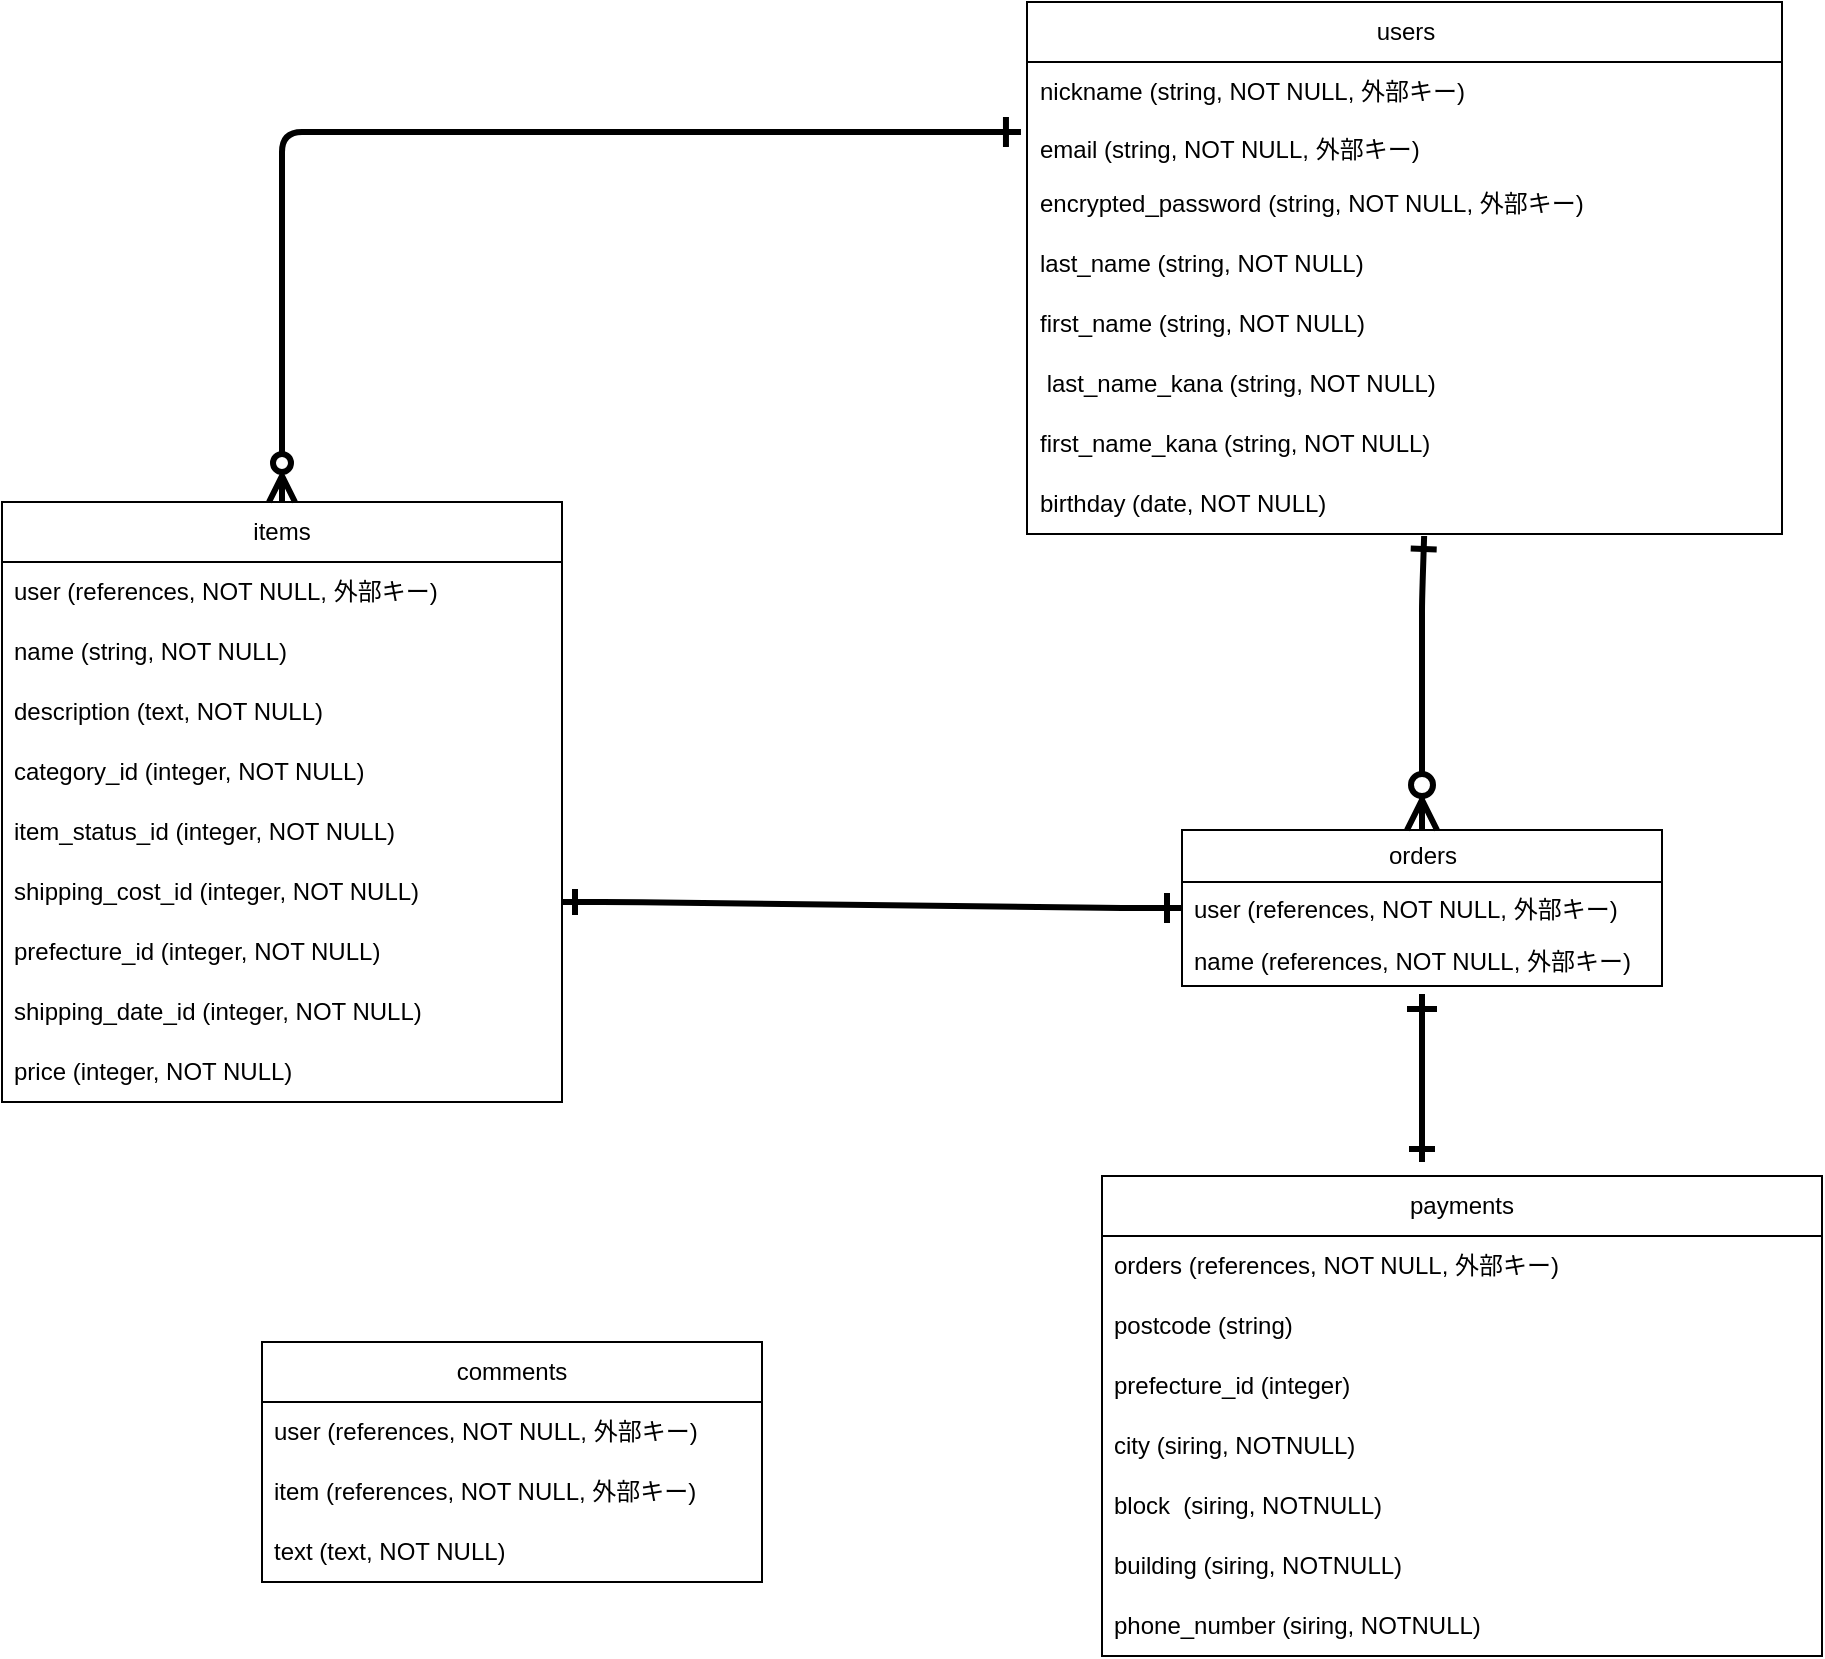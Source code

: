 <mxfile>
    <diagram id="5a1LgVwwA-kH3DEORj-y" name="ページ1">
        <mxGraphModel dx="749" dy="535" grid="1" gridSize="10" guides="1" tooltips="1" connect="1" arrows="1" fold="1" page="1" pageScale="1" pageWidth="1169" pageHeight="827" math="0" shadow="0">
            <root>
                <mxCell id="0"/>
                <mxCell id="1" parent="0"/>
                <mxCell id="5" value="users" style="swimlane;fontStyle=0;childLayout=stackLayout;horizontal=1;startSize=30;horizontalStack=0;resizeParent=1;resizeParentMax=0;resizeLast=0;collapsible=1;marginBottom=0;whiteSpace=wrap;html=1;" vertex="1" parent="1">
                    <mxGeometry x="562.5" width="377.5" height="266" as="geometry"/>
                </mxCell>
                <mxCell id="8" value="nickname (string, NOT NULL, 外部キー)" style="text;strokeColor=none;fillColor=none;align=left;verticalAlign=middle;spacingLeft=4;spacingRight=4;overflow=hidden;points=[[0,0.5],[1,0.5]];portConstraint=eastwest;rotatable=0;whiteSpace=wrap;html=1;" vertex="1" parent="5">
                    <mxGeometry y="30" width="377.5" height="30" as="geometry"/>
                </mxCell>
                <mxCell id="16" value="email&amp;nbsp;(string, NOT NULL, 外部キー)" style="text;strokeColor=none;fillColor=none;align=left;verticalAlign=top;spacingLeft=4;spacingRight=4;overflow=hidden;rotatable=0;points=[[0,0.5],[1,0.5]];portConstraint=eastwest;whiteSpace=wrap;html=1;" vertex="1" parent="5">
                    <mxGeometry y="60" width="377.5" height="26" as="geometry"/>
                </mxCell>
                <mxCell id="22" value="encrypted_password&amp;nbsp;(string, NOT NULL, 外部キー)" style="text;strokeColor=none;fillColor=none;align=left;verticalAlign=middle;spacingLeft=4;spacingRight=4;overflow=hidden;points=[[0,0.5],[1,0.5]];portConstraint=eastwest;rotatable=0;whiteSpace=wrap;html=1;" vertex="1" parent="5">
                    <mxGeometry y="86" width="377.5" height="30" as="geometry"/>
                </mxCell>
                <mxCell id="23" value="last_name&amp;nbsp;(string, NOT NULL)" style="text;strokeColor=none;fillColor=none;align=left;verticalAlign=middle;spacingLeft=4;spacingRight=4;overflow=hidden;points=[[0,0.5],[1,0.5]];portConstraint=eastwest;rotatable=0;whiteSpace=wrap;html=1;" vertex="1" parent="5">
                    <mxGeometry y="116" width="377.5" height="30" as="geometry"/>
                </mxCell>
                <mxCell id="25" value="first_name (string, NOT NULL)" style="text;strokeColor=none;fillColor=none;align=left;verticalAlign=middle;spacingLeft=4;spacingRight=4;overflow=hidden;points=[[0,0.5],[1,0.5]];portConstraint=eastwest;rotatable=0;whiteSpace=wrap;html=1;" vertex="1" parent="5">
                    <mxGeometry y="146" width="377.5" height="30" as="geometry"/>
                </mxCell>
                <mxCell id="26" value="&amp;nbsp;last_name_kana (string, NOT NULL)" style="text;strokeColor=none;fillColor=none;align=left;verticalAlign=middle;spacingLeft=4;spacingRight=4;overflow=hidden;points=[[0,0.5],[1,0.5]];portConstraint=eastwest;rotatable=0;whiteSpace=wrap;html=1;" vertex="1" parent="5">
                    <mxGeometry y="176" width="377.5" height="30" as="geometry"/>
                </mxCell>
                <mxCell id="27" value="first_name_kana (string, NOT NULL)" style="text;strokeColor=none;fillColor=none;align=left;verticalAlign=middle;spacingLeft=4;spacingRight=4;overflow=hidden;points=[[0,0.5],[1,0.5]];portConstraint=eastwest;rotatable=0;whiteSpace=wrap;html=1;" vertex="1" parent="5">
                    <mxGeometry y="206" width="377.5" height="30" as="geometry"/>
                </mxCell>
                <mxCell id="29" value="birthday (date, NOT NULL)" style="text;strokeColor=none;fillColor=none;align=left;verticalAlign=middle;spacingLeft=4;spacingRight=4;overflow=hidden;points=[[0,0.5],[1,0.5]];portConstraint=eastwest;rotatable=0;whiteSpace=wrap;html=1;" vertex="1" parent="5">
                    <mxGeometry y="236" width="377.5" height="30" as="geometry"/>
                </mxCell>
                <mxCell id="9" value="items" style="swimlane;fontStyle=0;childLayout=stackLayout;horizontal=1;startSize=30;horizontalStack=0;resizeParent=1;resizeParentMax=0;resizeLast=0;collapsible=1;marginBottom=0;whiteSpace=wrap;html=1;" vertex="1" parent="1">
                    <mxGeometry x="50" y="250" width="280" height="300" as="geometry"/>
                </mxCell>
                <mxCell id="10" value="user (references, NOT NULL, 外部キー)" style="text;strokeColor=none;fillColor=none;align=left;verticalAlign=middle;spacingLeft=4;spacingRight=4;overflow=hidden;points=[[0,0.5],[1,0.5]];portConstraint=eastwest;rotatable=0;whiteSpace=wrap;html=1;" vertex="1" parent="9">
                    <mxGeometry y="30" width="280" height="30" as="geometry"/>
                </mxCell>
                <mxCell id="11" value="name (string, NOT NULL)" style="text;strokeColor=none;fillColor=none;align=left;verticalAlign=middle;spacingLeft=4;spacingRight=4;overflow=hidden;points=[[0,0.5],[1,0.5]];portConstraint=eastwest;rotatable=0;whiteSpace=wrap;html=1;" vertex="1" parent="9">
                    <mxGeometry y="60" width="280" height="30" as="geometry"/>
                </mxCell>
                <mxCell id="12" value="description (text, NOT NULL)" style="text;strokeColor=none;fillColor=none;align=left;verticalAlign=middle;spacingLeft=4;spacingRight=4;overflow=hidden;points=[[0,0.5],[1,0.5]];portConstraint=eastwest;rotatable=0;whiteSpace=wrap;html=1;" vertex="1" parent="9">
                    <mxGeometry y="90" width="280" height="30" as="geometry"/>
                </mxCell>
                <mxCell id="39" value="category_id (integer, NOT NULL)" style="text;strokeColor=none;fillColor=none;align=left;verticalAlign=middle;spacingLeft=4;spacingRight=4;overflow=hidden;points=[[0,0.5],[1,0.5]];portConstraint=eastwest;rotatable=0;whiteSpace=wrap;html=1;" vertex="1" parent="9">
                    <mxGeometry y="120" width="280" height="30" as="geometry"/>
                </mxCell>
                <mxCell id="42" value="item_status_id&amp;nbsp;(integer, NOT NULL)" style="text;strokeColor=none;fillColor=none;align=left;verticalAlign=middle;spacingLeft=4;spacingRight=4;overflow=hidden;points=[[0,0.5],[1,0.5]];portConstraint=eastwest;rotatable=0;whiteSpace=wrap;html=1;" vertex="1" parent="9">
                    <mxGeometry y="150" width="280" height="30" as="geometry"/>
                </mxCell>
                <mxCell id="43" value="shipping_cost_id&amp;nbsp;(integer, NOT NULL)" style="text;strokeColor=none;fillColor=none;align=left;verticalAlign=middle;spacingLeft=4;spacingRight=4;overflow=hidden;points=[[0,0.5],[1,0.5]];portConstraint=eastwest;rotatable=0;whiteSpace=wrap;html=1;" vertex="1" parent="9">
                    <mxGeometry y="180" width="280" height="30" as="geometry"/>
                </mxCell>
                <mxCell id="41" value="prefecture_id&amp;nbsp;(integer, NOT NULL)" style="text;strokeColor=none;fillColor=none;align=left;verticalAlign=middle;spacingLeft=4;spacingRight=4;overflow=hidden;points=[[0,0.5],[1,0.5]];portConstraint=eastwest;rotatable=0;whiteSpace=wrap;html=1;" vertex="1" parent="9">
                    <mxGeometry y="210" width="280" height="30" as="geometry"/>
                </mxCell>
                <mxCell id="53" value="shipping_date_id&amp;nbsp;(integer, NOT NULL)" style="text;strokeColor=none;fillColor=none;align=left;verticalAlign=middle;spacingLeft=4;spacingRight=4;overflow=hidden;points=[[0,0.5],[1,0.5]];portConstraint=eastwest;rotatable=0;whiteSpace=wrap;html=1;" vertex="1" parent="9">
                    <mxGeometry y="240" width="280" height="30" as="geometry"/>
                </mxCell>
                <mxCell id="38" value="price&amp;nbsp;(integer, NOT NULL)" style="text;strokeColor=none;fillColor=none;align=left;verticalAlign=middle;spacingLeft=4;spacingRight=4;overflow=hidden;points=[[0,0.5],[1,0.5]];portConstraint=eastwest;rotatable=0;whiteSpace=wrap;html=1;" vertex="1" parent="9">
                    <mxGeometry y="270" width="280" height="30" as="geometry"/>
                </mxCell>
                <mxCell id="15" value="orders" style="swimlane;fontStyle=0;childLayout=stackLayout;horizontal=1;startSize=26;fillColor=none;horizontalStack=0;resizeParent=1;resizeParentMax=0;resizeLast=0;collapsible=1;marginBottom=0;html=1;" vertex="1" parent="1">
                    <mxGeometry x="640" y="414" width="240" height="78" as="geometry"/>
                </mxCell>
                <mxCell id="17" value="user (references, NOT NULL, 外部キー)" style="text;strokeColor=none;fillColor=none;align=left;verticalAlign=top;spacingLeft=4;spacingRight=4;overflow=hidden;rotatable=0;points=[[0,0.5],[1,0.5]];portConstraint=eastwest;whiteSpace=wrap;html=1;" vertex="1" parent="15">
                    <mxGeometry y="26" width="240" height="26" as="geometry"/>
                </mxCell>
                <mxCell id="18" value="name (references, NOT NULL, 外部キー)" style="text;strokeColor=none;fillColor=none;align=left;verticalAlign=top;spacingLeft=4;spacingRight=4;overflow=hidden;rotatable=0;points=[[0,0.5],[1,0.5]];portConstraint=eastwest;whiteSpace=wrap;html=1;" vertex="1" parent="15">
                    <mxGeometry y="52" width="240" height="26" as="geometry"/>
                </mxCell>
                <mxCell id="32" value="comments" style="swimlane;fontStyle=0;childLayout=stackLayout;horizontal=1;startSize=30;horizontalStack=0;resizeParent=1;resizeParentMax=0;resizeLast=0;collapsible=1;marginBottom=0;whiteSpace=wrap;html=1;" vertex="1" parent="1">
                    <mxGeometry x="180" y="670" width="250" height="120" as="geometry"/>
                </mxCell>
                <mxCell id="33" value="user (references, NOT NULL, 外部キー)" style="text;strokeColor=none;fillColor=none;align=left;verticalAlign=middle;spacingLeft=4;spacingRight=4;overflow=hidden;points=[[0,0.5],[1,0.5]];portConstraint=eastwest;rotatable=0;whiteSpace=wrap;html=1;" vertex="1" parent="32">
                    <mxGeometry y="30" width="250" height="30" as="geometry"/>
                </mxCell>
                <mxCell id="34" value="item (references, NOT NULL, 外部キー)" style="text;strokeColor=none;fillColor=none;align=left;verticalAlign=middle;spacingLeft=4;spacingRight=4;overflow=hidden;points=[[0,0.5],[1,0.5]];portConstraint=eastwest;rotatable=0;whiteSpace=wrap;html=1;" vertex="1" parent="32">
                    <mxGeometry y="60" width="250" height="30" as="geometry"/>
                </mxCell>
                <mxCell id="35" value="text (text, NOT NULL)" style="text;strokeColor=none;fillColor=none;align=left;verticalAlign=middle;spacingLeft=4;spacingRight=4;overflow=hidden;points=[[0,0.5],[1,0.5]];portConstraint=eastwest;rotatable=0;whiteSpace=wrap;html=1;" vertex="1" parent="32">
                    <mxGeometry y="90" width="250" height="30" as="geometry"/>
                </mxCell>
                <mxCell id="44" value="payments" style="swimlane;fontStyle=0;childLayout=stackLayout;horizontal=1;startSize=30;horizontalStack=0;resizeParent=1;resizeParentMax=0;resizeLast=0;collapsible=1;marginBottom=0;whiteSpace=wrap;html=1;" vertex="1" parent="1">
                    <mxGeometry x="600" y="587" width="360" height="240" as="geometry"/>
                </mxCell>
                <mxCell id="45" value="orders (references, NOT NULL, 外部キー)" style="text;strokeColor=none;fillColor=none;align=left;verticalAlign=middle;spacingLeft=4;spacingRight=4;overflow=hidden;points=[[0,0.5],[1,0.5]];portConstraint=eastwest;rotatable=0;whiteSpace=wrap;html=1;" vertex="1" parent="44">
                    <mxGeometry y="30" width="360" height="30" as="geometry"/>
                </mxCell>
                <mxCell id="50" value="postcode (string)" style="text;strokeColor=none;fillColor=none;align=left;verticalAlign=middle;spacingLeft=4;spacingRight=4;overflow=hidden;points=[[0,0.5],[1,0.5]];portConstraint=eastwest;rotatable=0;whiteSpace=wrap;html=1;" vertex="1" parent="44">
                    <mxGeometry y="60" width="360" height="30" as="geometry"/>
                </mxCell>
                <mxCell id="49" value="prefecture_id (integer)" style="text;strokeColor=none;fillColor=none;align=left;verticalAlign=middle;spacingLeft=4;spacingRight=4;overflow=hidden;points=[[0,0.5],[1,0.5]];portConstraint=eastwest;rotatable=0;whiteSpace=wrap;html=1;" vertex="1" parent="44">
                    <mxGeometry y="90" width="360" height="30" as="geometry"/>
                </mxCell>
                <mxCell id="46" value="city (siring, NOTNULL)" style="text;strokeColor=none;fillColor=none;align=left;verticalAlign=middle;spacingLeft=4;spacingRight=4;overflow=hidden;points=[[0,0.5],[1,0.5]];portConstraint=eastwest;rotatable=0;whiteSpace=wrap;html=1;" vertex="1" parent="44">
                    <mxGeometry y="120" width="360" height="30" as="geometry"/>
                </mxCell>
                <mxCell id="30" value="block&amp;nbsp;&amp;nbsp;(siring, NOTNULL)" style="text;strokeColor=none;fillColor=none;align=left;verticalAlign=middle;spacingLeft=4;spacingRight=4;overflow=hidden;points=[[0,0.5],[1,0.5]];portConstraint=eastwest;rotatable=0;whiteSpace=wrap;html=1;" vertex="1" parent="44">
                    <mxGeometry y="150" width="360" height="30" as="geometry"/>
                </mxCell>
                <mxCell id="31" value="building&amp;nbsp;(siring, NOTNULL)" style="text;strokeColor=none;fillColor=none;align=left;verticalAlign=middle;spacingLeft=4;spacingRight=4;overflow=hidden;points=[[0,0.5],[1,0.5]];portConstraint=eastwest;rotatable=0;whiteSpace=wrap;html=1;" vertex="1" parent="44">
                    <mxGeometry y="180" width="360" height="30" as="geometry"/>
                </mxCell>
                <mxCell id="47" value="phone_number&amp;nbsp;(siring, NOTNULL)" style="text;strokeColor=none;fillColor=none;align=left;verticalAlign=middle;spacingLeft=4;spacingRight=4;overflow=hidden;points=[[0,0.5],[1,0.5]];portConstraint=eastwest;rotatable=0;whiteSpace=wrap;html=1;" vertex="1" parent="44">
                    <mxGeometry y="210" width="360" height="30" as="geometry"/>
                </mxCell>
                <mxCell id="68" value="" style="edgeStyle=entityRelationEdgeStyle;fontSize=12;html=1;endArrow=ERone;endFill=1;startSize=9;endSize=11;targetPerimeterSpacing=0;startArrow=ERone;startFill=0;entryX=0;entryY=0.5;entryDx=0;entryDy=0;strokeWidth=3;" edge="1" parent="1" target="17">
                    <mxGeometry width="100" height="100" relative="1" as="geometry">
                        <mxPoint x="330" y="450" as="sourcePoint"/>
                        <mxPoint x="364" y="230" as="targetPoint"/>
                    </mxGeometry>
                </mxCell>
                <mxCell id="77" value="" style="edgeStyle=orthogonalEdgeStyle;fontSize=12;html=1;endArrow=ERone;endFill=1;strokeWidth=3;startSize=9;endSize=11;targetPerimeterSpacing=0;exitX=0.5;exitY=0;exitDx=0;exitDy=0;entryX=-0.008;entryY=0.192;entryDx=0;entryDy=0;entryPerimeter=0;startArrow=ERzeroToMany;startFill=0;" edge="1" parent="1" source="9" target="16">
                    <mxGeometry width="100" height="100" relative="1" as="geometry">
                        <mxPoint x="260" y="180" as="sourcePoint"/>
                        <mxPoint x="550" y="80" as="targetPoint"/>
                    </mxGeometry>
                </mxCell>
                <mxCell id="79" value="" style="fontSize=12;html=1;endArrow=ERzeroToMany;startArrow=ERone;strokeWidth=3;startSize=9;endSize=11;targetPerimeterSpacing=0;entryX=0.5;entryY=0;entryDx=0;entryDy=0;startFill=0;exitX=0.526;exitY=1.033;exitDx=0;exitDy=0;exitPerimeter=0;" edge="1" parent="1" source="29" target="15">
                    <mxGeometry width="100" height="100" relative="1" as="geometry">
                        <mxPoint x="680" y="280" as="sourcePoint"/>
                        <mxPoint x="360" y="290" as="targetPoint"/>
                        <Array as="points">
                            <mxPoint x="760" y="300"/>
                            <mxPoint x="760" y="310"/>
                            <mxPoint x="760" y="360"/>
                        </Array>
                    </mxGeometry>
                </mxCell>
                <mxCell id="98" value="" style="fontSize=12;html=1;endArrow=ERone;endFill=1;strokeWidth=3;startSize=9;endSize=11;targetPerimeterSpacing=0;entryX=0.5;entryY=1.154;entryDx=0;entryDy=0;entryPerimeter=0;startArrow=ERone;startFill=0;" edge="1" parent="1" target="18">
                    <mxGeometry width="100" height="100" relative="1" as="geometry">
                        <mxPoint x="760" y="580" as="sourcePoint"/>
                        <mxPoint x="770" y="610" as="targetPoint"/>
                        <Array as="points">
                            <mxPoint x="760" y="530"/>
                        </Array>
                    </mxGeometry>
                </mxCell>
            </root>
        </mxGraphModel>
    </diagram>
</mxfile>